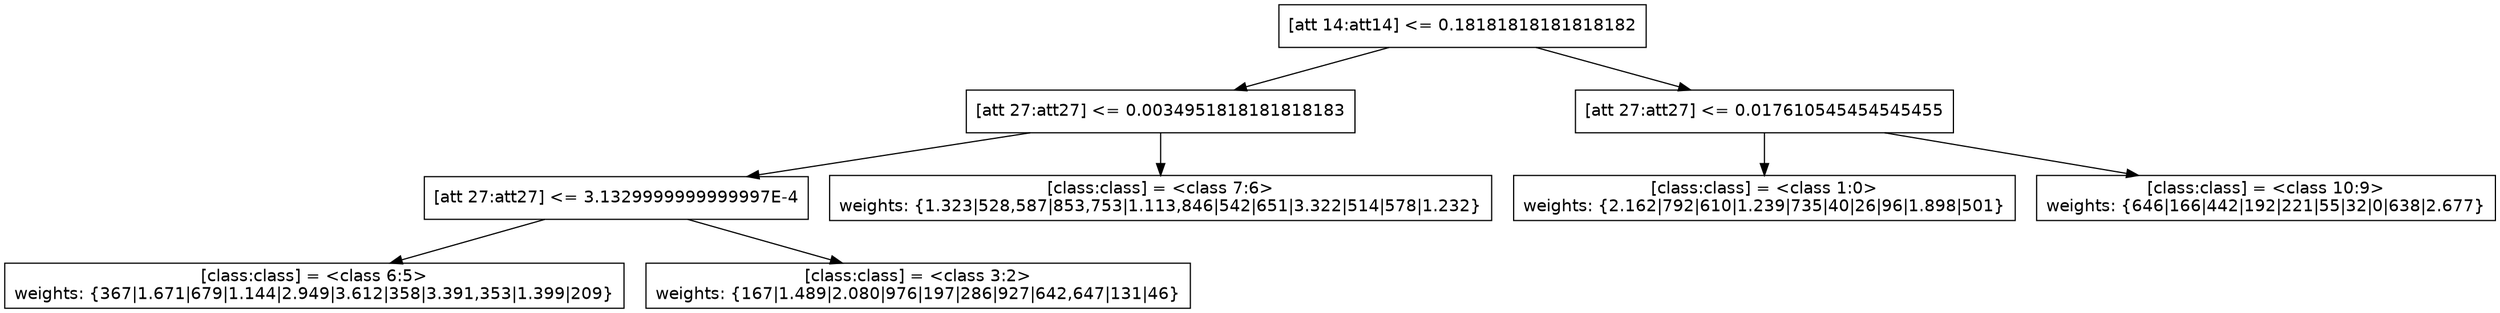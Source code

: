 digraph {
node [shape=box, style="filled", color="black", fontname="helvetica"] ;
edge [fontname="helvetica"] ;
0 [label="[att 14:att14] <= 0.18181818181818182", fillcolor="#ffffff"] ;
0 -> 1 ; 
1 [label="[att 27:att27] <= 0.0034951818181818183", fillcolor="#ffffff"] ;
1 -> 2 ; 
2 [label="[att 27:att27] <= 3.1329999999999997E-4", fillcolor="#ffffff"] ;
2 -> 3 ; 
3 [label="[class:class] = <class 6:5>\nweights: {367|1.671|679|1.144|2.949|3.612|358|3.391,353|1.399|209}", fillcolor="#ffffff"] ;
2 -> 4 ; 
4 [label="[class:class] = <class 3:2>\nweights: {167|1.489|2.080|976|197|286|927|642,647|131|46}", fillcolor="#ffffff"] ;
1 -> 5 ; 
5 [label="[class:class] = <class 7:6>\nweights: {1.323|528,587|853,753|1.113,846|542|651|3.322|514|578|1.232}", fillcolor="#ffffff"] ;
0 -> 6 ; 
6 [label="[att 27:att27] <= 0.017610545454545455", fillcolor="#ffffff"] ;
6 -> 7 ; 
7 [label="[class:class] = <class 1:0>\nweights: {2.162|792|610|1.239|735|40|26|96|1.898|501}", fillcolor="#ffffff"] ;
6 -> 8 ; 
8 [label="[class:class] = <class 10:9>\nweights: {646|166|442|192|221|55|32|0|638|2.677}", fillcolor="#ffffff"] ;}